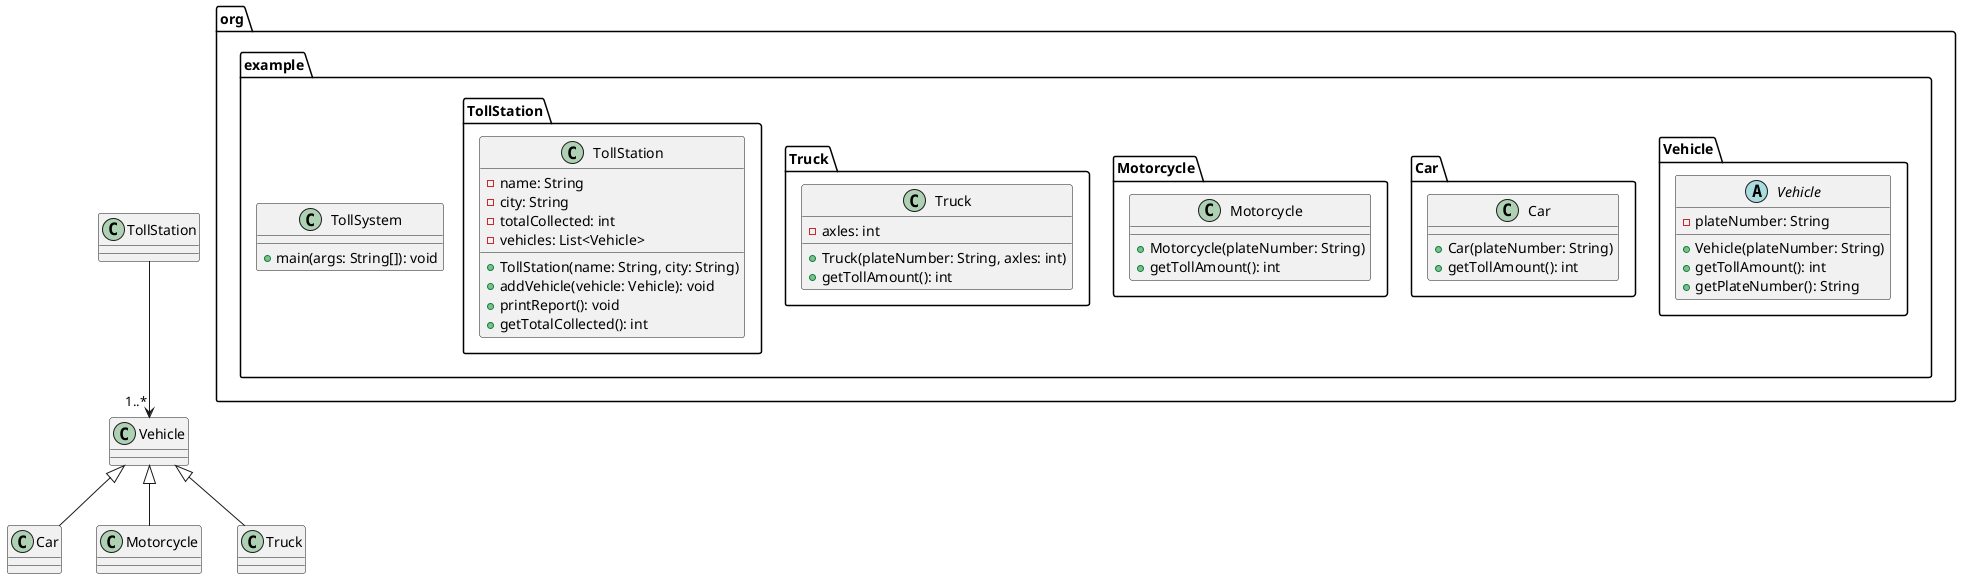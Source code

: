@startuml

package "org.example.Vehicle" {
    abstract class Vehicle {
        - plateNumber: String
        + Vehicle(plateNumber: String)
        + getTollAmount(): int
        + getPlateNumber(): String
    }
}

package "org.example.Car" {
    class Car {
        + Car(plateNumber: String)
        + getTollAmount(): int
    }
}

package "org.example.Motorcycle" {
    class Motorcycle {
        + Motorcycle(plateNumber: String)
        + getTollAmount(): int
    }
}

package "org.example.Truck" {
    class Truck {
        - axles: int
        + Truck(plateNumber: String, axles: int)
        + getTollAmount(): int
    }
}

package "org.example.TollStation" {
    class TollStation {
        - name: String
        - city: String
        - totalCollected: int
        - vehicles: List<Vehicle>
        + TollStation(name: String, city: String)
        + addVehicle(vehicle: Vehicle): void
        + printReport(): void
        + getTotalCollected(): int
    }
}

package "org.example" {
    class TollSystem {
        + main(args: String[]): void
    }
}

' Relationships
Vehicle <|-- Car
Vehicle <|-- Motorcycle
Vehicle <|-- Truck
TollStation --> "1..*" Vehicle

@enduml
